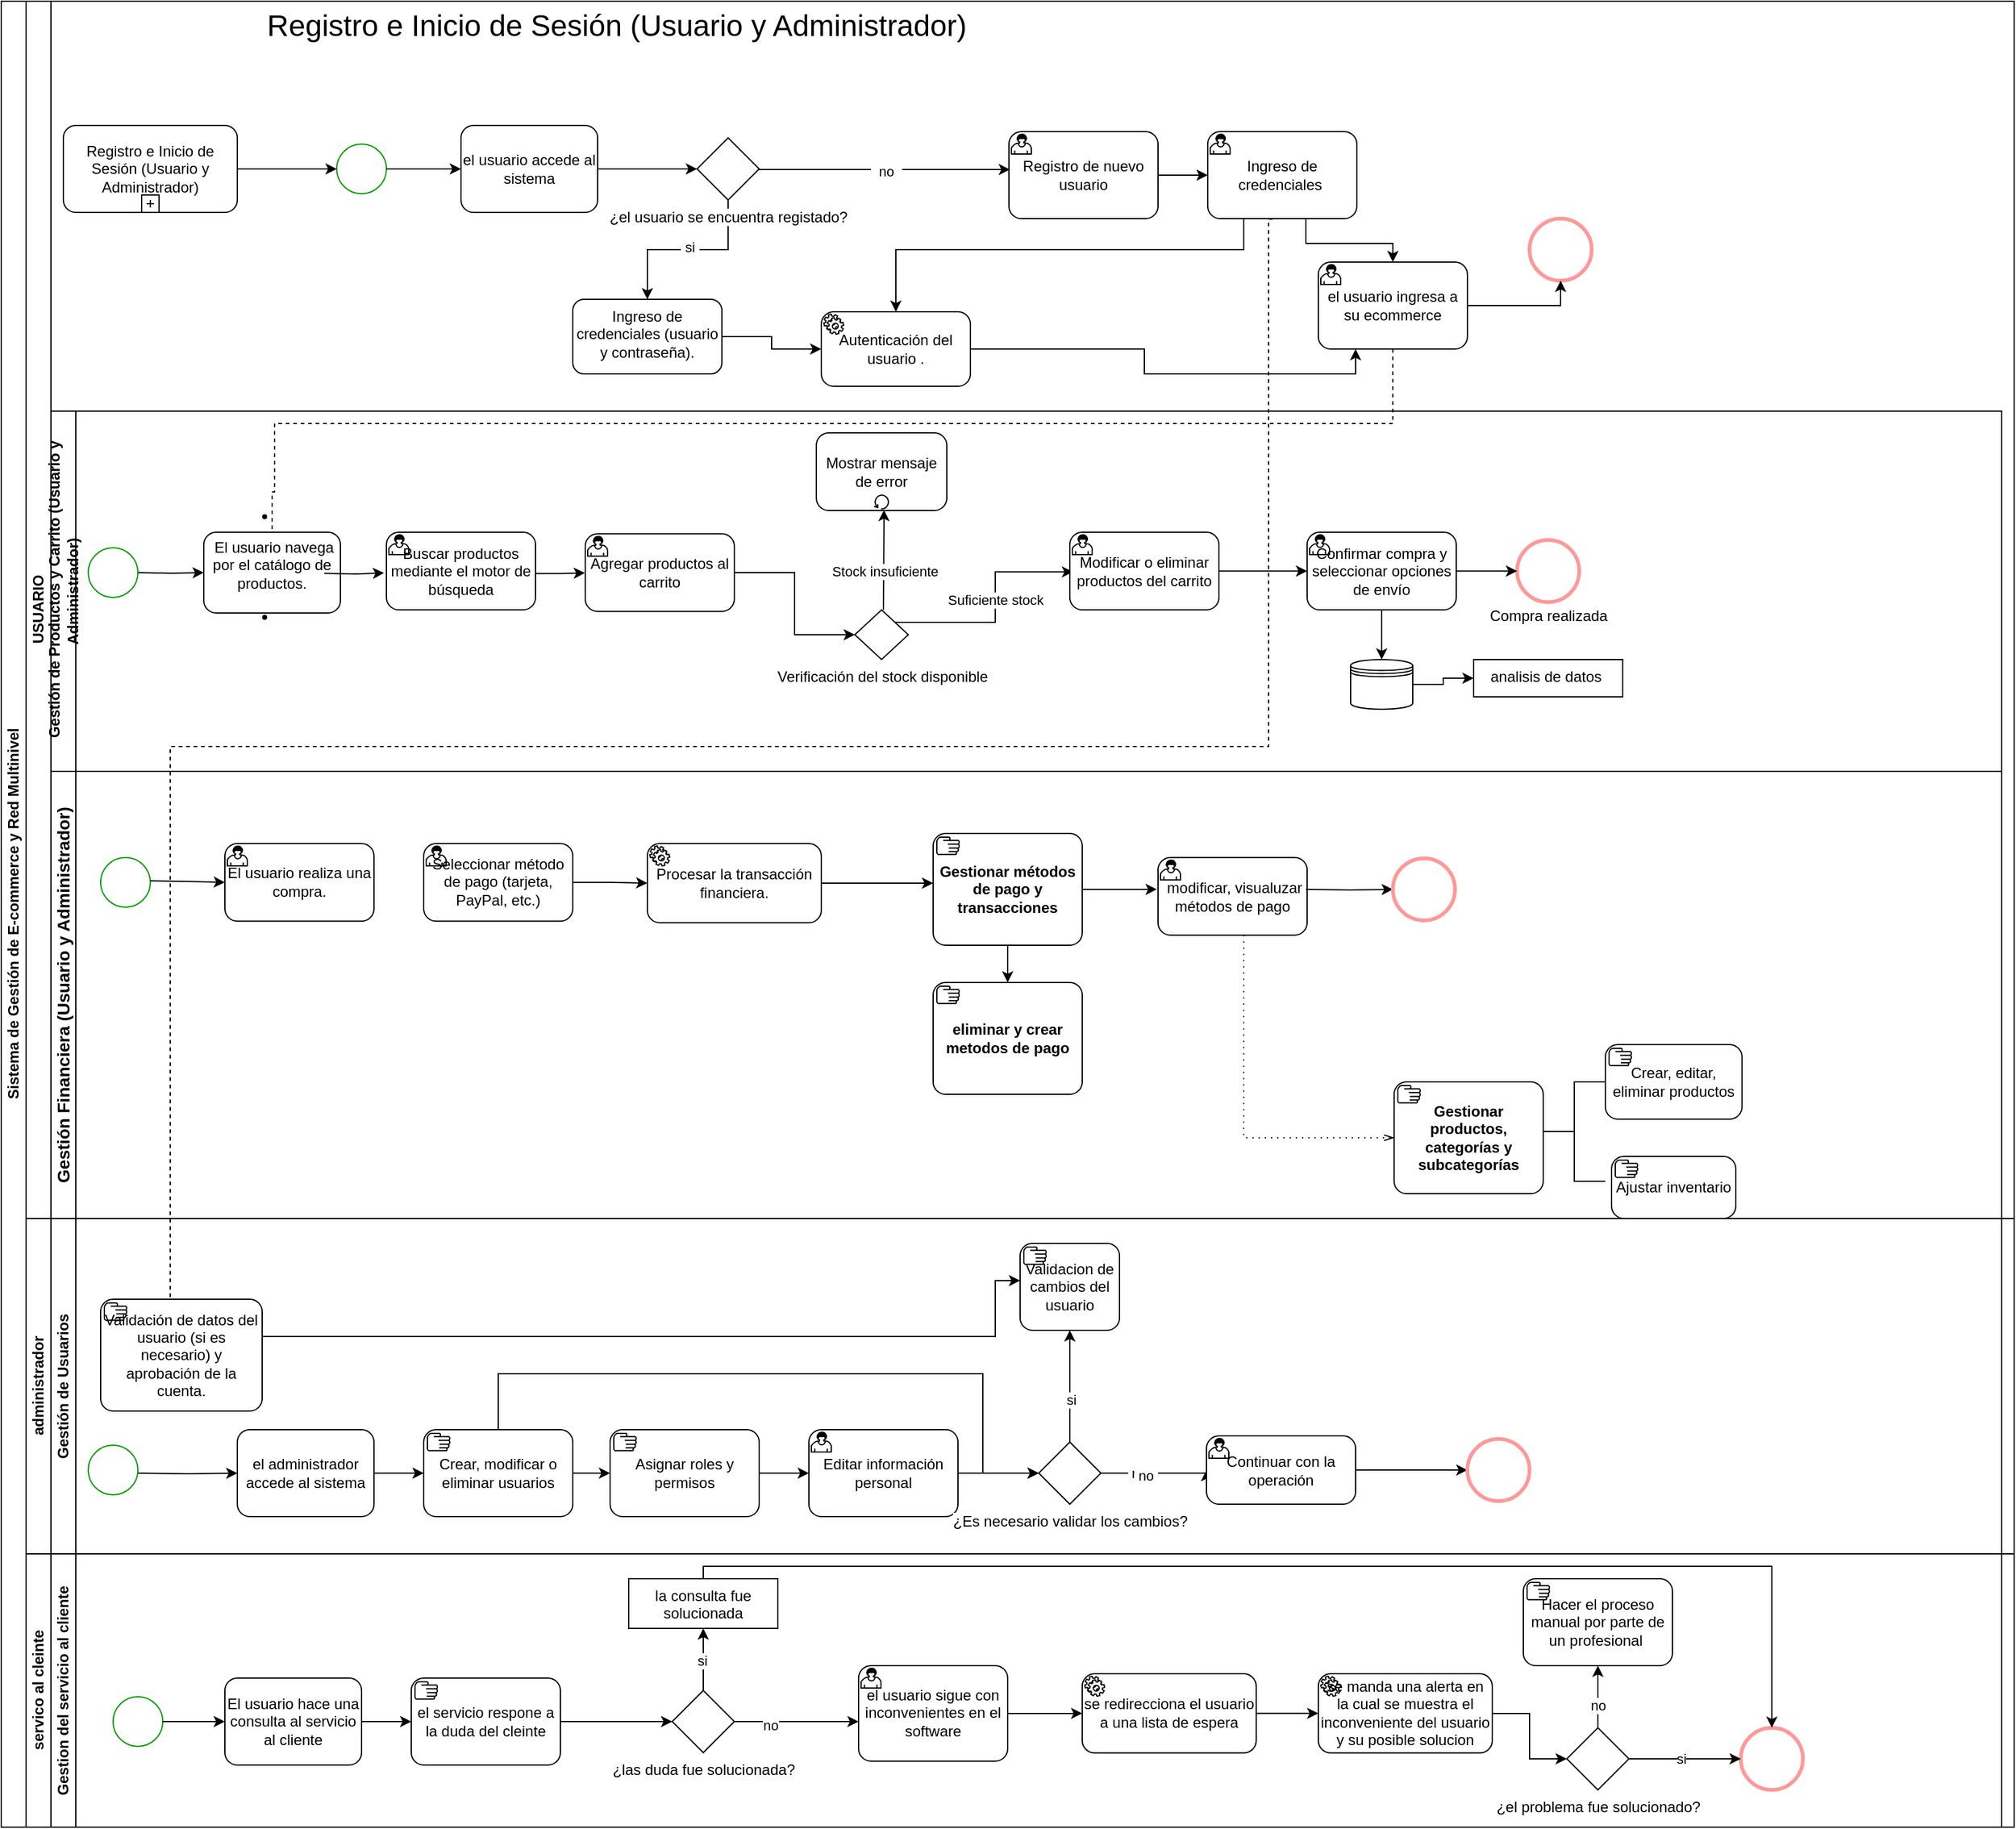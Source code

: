 <mxfile version="24.7.12">
  <diagram id="prtHgNgQTEPvFCAcTncT" name="Page-1">
    <mxGraphModel grid="1" page="1" gridSize="10" guides="1" tooltips="1" connect="1" arrows="1" fold="1" pageScale="1" pageWidth="827" pageHeight="1169" math="0" shadow="0">
      <root>
        <mxCell id="0" />
        <mxCell id="1" parent="0" />
        <mxCell id="dNxyNK7c78bLwvsdeMH5-19" value=" Sistema de Gestión de E-commerce y Red Multinivel" style="swimlane;html=1;childLayout=stackLayout;resizeParent=1;resizeParentMax=0;horizontal=0;startSize=20;horizontalStack=0;" vertex="1" parent="1">
          <mxGeometry x="60" y="-190" width="1620" height="1470" as="geometry" />
        </mxCell>
        <mxCell id="kRMslQFrHEKZVi2Hvwvo-50" value="" style="edgeStyle=orthogonalEdgeStyle;rounded=0;orthogonalLoop=1;jettySize=auto;html=1;dashed=1;endArrow=none;endFill=0;exitX=0.435;exitY=1.005;exitDx=0;exitDy=0;exitPerimeter=0;entryX=0.5;entryY=0;entryDx=0;entryDy=0;entryPerimeter=0;" edge="1" parent="dNxyNK7c78bLwvsdeMH5-19" source="kRMslQFrHEKZVi2Hvwvo-38" target="kRMslQFrHEKZVi2Hvwvo-49">
          <mxGeometry relative="1" as="geometry">
            <mxPoint x="310" y="450" as="sourcePoint" />
            <mxPoint x="160" y="1010" as="targetPoint" />
            <Array as="points">
              <mxPoint x="1020" y="175" />
              <mxPoint x="1020" y="600" />
              <mxPoint x="136" y="600" />
              <mxPoint x="136" y="1045" />
            </Array>
          </mxGeometry>
        </mxCell>
        <mxCell id="dNxyNK7c78bLwvsdeMH5-20" value="USUARIO" style="swimlane;html=1;startSize=20;horizontal=0;" vertex="1" parent="dNxyNK7c78bLwvsdeMH5-19">
          <mxGeometry x="20" width="1600" height="980" as="geometry">
            <mxRectangle x="20" width="1280" height="30" as="alternateBounds" />
          </mxGeometry>
        </mxCell>
        <mxCell id="dNxyNK7c78bLwvsdeMH5-23" value="" style="ellipse;whiteSpace=wrap;html=1;strokeColor=#009900;" vertex="1" parent="dNxyNK7c78bLwvsdeMH5-20">
          <mxGeometry x="250" y="115" width="40" height="40" as="geometry" />
        </mxCell>
        <mxCell id="kRMslQFrHEKZVi2Hvwvo-9" value="Registro e Inicio de Sesión (Usuario y Administrador)" style="points=[[0.25,0,0],[0.5,0,0],[0.75,0,0],[1,0.25,0],[1,0.5,0],[1,0.75,0],[0.75,1,0],[0.5,1,0],[0.25,1,0],[0,0.75,0],[0,0.5,0],[0,0.25,0]];shape=mxgraph.bpmn.task;whiteSpace=wrap;rectStyle=rounded;size=10;html=1;container=1;expand=0;collapsible=0;taskMarker=abstract;isLoopSub=1;" vertex="1" parent="dNxyNK7c78bLwvsdeMH5-20">
          <mxGeometry x="30" y="100" width="140" height="70" as="geometry" />
        </mxCell>
        <mxCell id="kRMslQFrHEKZVi2Hvwvo-16" value="el usuario accede al sistema" style="points=[[0.25,0,0],[0.5,0,0],[0.75,0,0],[1,0.25,0],[1,0.5,0],[1,0.75,0],[0.75,1,0],[0.5,1,0],[0.25,1,0],[0,0.75,0],[0,0.5,0],[0,0.25,0]];shape=mxgraph.bpmn.task;whiteSpace=wrap;rectStyle=rounded;size=10;html=1;container=1;expand=0;collapsible=0;taskMarker=abstract;" vertex="1" parent="dNxyNK7c78bLwvsdeMH5-20">
          <mxGeometry x="350" y="100" width="110" height="70" as="geometry" />
        </mxCell>
        <mxCell id="kRMslQFrHEKZVi2Hvwvo-17" style="edgeStyle=orthogonalEdgeStyle;rounded=0;orthogonalLoop=1;jettySize=auto;html=1;entryX=0;entryY=0.5;entryDx=0;entryDy=0;exitX=1;exitY=0.5;exitDx=0;exitDy=0;exitPerimeter=0;" edge="1" parent="dNxyNK7c78bLwvsdeMH5-20" source="kRMslQFrHEKZVi2Hvwvo-9" target="dNxyNK7c78bLwvsdeMH5-23">
          <mxGeometry relative="1" as="geometry">
            <mxPoint x="191" y="135" as="sourcePoint" />
          </mxGeometry>
        </mxCell>
        <mxCell id="kRMslQFrHEKZVi2Hvwvo-18" style="edgeStyle=orthogonalEdgeStyle;rounded=0;orthogonalLoop=1;jettySize=auto;html=1;entryX=0;entryY=0.5;entryDx=0;entryDy=0;entryPerimeter=0;" edge="1" parent="dNxyNK7c78bLwvsdeMH5-20" source="dNxyNK7c78bLwvsdeMH5-23" target="kRMslQFrHEKZVi2Hvwvo-16">
          <mxGeometry relative="1" as="geometry" />
        </mxCell>
        <mxCell id="kRMslQFrHEKZVi2Hvwvo-33" style="edgeStyle=orthogonalEdgeStyle;rounded=0;orthogonalLoop=1;jettySize=auto;html=1;exitX=1;exitY=0.5;exitDx=0;exitDy=0;exitPerimeter=0;entryX=0;entryY=0.5;entryDx=0;entryDy=0;entryPerimeter=0;" edge="1" parent="dNxyNK7c78bLwvsdeMH5-20" source="kRMslQFrHEKZVi2Hvwvo-25" target="kRMslQFrHEKZVi2Hvwvo-38">
          <mxGeometry relative="1" as="geometry">
            <mxPoint x="741.04" y="190.04" as="targetPoint" />
          </mxGeometry>
        </mxCell>
        <mxCell id="kRMslQFrHEKZVi2Hvwvo-25" value="Registro de nuevo usuario" style="points=[[0.25,0,0],[0.5,0,0],[0.75,0,0],[1,0.25,0],[1,0.5,0],[1,0.75,0],[0.75,1,0],[0.5,1,0],[0.25,1,0],[0,0.75,0],[0,0.5,0],[0,0.25,0]];shape=mxgraph.bpmn.task;whiteSpace=wrap;rectStyle=rounded;size=10;html=1;container=1;expand=0;collapsible=0;taskMarker=user;" vertex="1" parent="dNxyNK7c78bLwvsdeMH5-20">
          <mxGeometry x="791" y="105" width="120" height="70" as="geometry" />
        </mxCell>
        <mxCell id="kRMslQFrHEKZVi2Hvwvo-26" style="edgeStyle=orthogonalEdgeStyle;rounded=0;orthogonalLoop=1;jettySize=auto;html=1;entryX=0.007;entryY=0.435;entryDx=0;entryDy=0;entryPerimeter=0;" edge="1" parent="dNxyNK7c78bLwvsdeMH5-20" source="kRMslQFrHEKZVi2Hvwvo-40" target="kRMslQFrHEKZVi2Hvwvo-25">
          <mxGeometry relative="1" as="geometry">
            <Array as="points">
              <mxPoint x="781" y="135" />
            </Array>
          </mxGeometry>
        </mxCell>
        <mxCell id="kRMslQFrHEKZVi2Hvwvo-42" value="&amp;nbsp; no&amp;nbsp;&amp;nbsp;" style="edgeLabel;html=1;align=center;verticalAlign=middle;resizable=0;points=[];" connectable="0" vertex="1" parent="kRMslQFrHEKZVi2Hvwvo-26">
          <mxGeometry x="0.007" y="-1" relative="1" as="geometry">
            <mxPoint as="offset" />
          </mxGeometry>
        </mxCell>
        <mxCell id="kRMslQFrHEKZVi2Hvwvo-53" style="edgeStyle=orthogonalEdgeStyle;rounded=0;orthogonalLoop=1;jettySize=auto;html=1;exitX=0.25;exitY=1;exitDx=0;exitDy=0;exitPerimeter=0;" edge="1" parent="dNxyNK7c78bLwvsdeMH5-20" source="kRMslQFrHEKZVi2Hvwvo-38" target="kRMslQFrHEKZVi2Hvwvo-47">
          <mxGeometry relative="1" as="geometry">
            <Array as="points">
              <mxPoint x="980" y="175" />
              <mxPoint x="980" y="200" />
              <mxPoint x="700" y="200" />
            </Array>
          </mxGeometry>
        </mxCell>
        <mxCell id="kRMslQFrHEKZVi2Hvwvo-57" style="edgeStyle=orthogonalEdgeStyle;rounded=0;orthogonalLoop=1;jettySize=auto;html=1;entryX=0.5;entryY=0;entryDx=0;entryDy=0;entryPerimeter=0;" edge="1" parent="dNxyNK7c78bLwvsdeMH5-20" source="kRMslQFrHEKZVi2Hvwvo-38" target="A47py78D23ngzEgBXKSp-94">
          <mxGeometry relative="1" as="geometry">
            <Array as="points">
              <mxPoint x="1030" y="195" />
              <mxPoint x="1100" y="195" />
            </Array>
          </mxGeometry>
        </mxCell>
        <mxCell id="kRMslQFrHEKZVi2Hvwvo-38" value="Ingreso de credenciales&amp;nbsp;" style="points=[[0.25,0,0],[0.5,0,0],[0.75,0,0],[1,0.25,0],[1,0.5,0],[1,0.75,0],[0.75,1,0],[0.5,1,0],[0.25,1,0],[0,0.75,0],[0,0.5,0],[0,0.25,0]];shape=mxgraph.bpmn.task;whiteSpace=wrap;rectStyle=rounded;size=10;html=1;container=1;expand=0;collapsible=0;taskMarker=user;" vertex="1" parent="dNxyNK7c78bLwvsdeMH5-20">
          <mxGeometry x="951" y="105" width="120" height="70" as="geometry" />
        </mxCell>
        <mxCell id="kRMslQFrHEKZVi2Hvwvo-39" value="" style="edgeStyle=orthogonalEdgeStyle;rounded=0;orthogonalLoop=1;jettySize=auto;html=1;entryX=0;entryY=0.5;entryDx=0;entryDy=0;entryPerimeter=0;" edge="1" parent="dNxyNK7c78bLwvsdeMH5-20" source="kRMslQFrHEKZVi2Hvwvo-16" target="kRMslQFrHEKZVi2Hvwvo-40">
          <mxGeometry relative="1" as="geometry">
            <mxPoint x="651" y="195" as="sourcePoint" />
            <mxPoint x="861" y="195" as="targetPoint" />
          </mxGeometry>
        </mxCell>
        <mxCell id="kRMslQFrHEKZVi2Hvwvo-46" value="" style="edgeStyle=orthogonalEdgeStyle;rounded=0;orthogonalLoop=1;jettySize=auto;html=1;" edge="1" parent="dNxyNK7c78bLwvsdeMH5-20" source="kRMslQFrHEKZVi2Hvwvo-40" target="kRMslQFrHEKZVi2Hvwvo-43">
          <mxGeometry relative="1" as="geometry" />
        </mxCell>
        <mxCell id="kRMslQFrHEKZVi2Hvwvo-54" value="&amp;nbsp;si&amp;nbsp;" style="edgeLabel;html=1;align=center;verticalAlign=middle;resizable=0;points=[];" connectable="0" vertex="1" parent="kRMslQFrHEKZVi2Hvwvo-46">
          <mxGeometry x="-0.017" y="-2" relative="1" as="geometry">
            <mxPoint as="offset" />
          </mxGeometry>
        </mxCell>
        <mxCell id="kRMslQFrHEKZVi2Hvwvo-40" value="¿el usuario se encuentra registado?" style="points=[[0.25,0.25,0],[0.5,0,0],[0.75,0.25,0],[1,0.5,0],[0.75,0.75,0],[0.5,1,0],[0.25,0.75,0],[0,0.5,0]];shape=mxgraph.bpmn.gateway2;html=1;verticalLabelPosition=bottom;labelBackgroundColor=#ffffff;verticalAlign=top;align=center;perimeter=rhombusPerimeter;outlineConnect=0;outline=none;symbol=none;" vertex="1" parent="dNxyNK7c78bLwvsdeMH5-20">
          <mxGeometry x="540" y="110" width="50" height="50" as="geometry" />
        </mxCell>
        <mxCell id="kRMslQFrHEKZVi2Hvwvo-43" value="Ingreso de credenciales (usuario y contraseña)." style="rounded=1;whiteSpace=wrap;html=1;verticalAlign=top;labelBackgroundColor=#ffffff;" vertex="1" parent="dNxyNK7c78bLwvsdeMH5-20">
          <mxGeometry x="440" y="240" width="120" height="60" as="geometry" />
        </mxCell>
        <mxCell id="kRMslQFrHEKZVi2Hvwvo-56" style="edgeStyle=orthogonalEdgeStyle;rounded=0;orthogonalLoop=1;jettySize=auto;html=1;entryX=0.25;entryY=1;entryDx=0;entryDy=0;entryPerimeter=0;" edge="1" parent="dNxyNK7c78bLwvsdeMH5-20" source="kRMslQFrHEKZVi2Hvwvo-47" target="A47py78D23ngzEgBXKSp-94">
          <mxGeometry relative="1" as="geometry">
            <Array as="points">
              <mxPoint x="900" y="280" />
              <mxPoint x="900" y="300" />
              <mxPoint x="1070" y="300" />
            </Array>
          </mxGeometry>
        </mxCell>
        <mxCell id="kRMslQFrHEKZVi2Hvwvo-47" value="Autenticación del usuario ." style="points=[[0.25,0,0],[0.5,0,0],[0.75,0,0],[1,0.25,0],[1,0.5,0],[1,0.75,0],[0.75,1,0],[0.5,1,0],[0.25,1,0],[0,0.75,0],[0,0.5,0],[0,0.25,0]];shape=mxgraph.bpmn.task;whiteSpace=wrap;rectStyle=rounded;size=10;html=1;container=1;expand=0;collapsible=0;taskMarker=service;" vertex="1" parent="dNxyNK7c78bLwvsdeMH5-20">
          <mxGeometry x="640" y="250" width="120" height="60" as="geometry" />
        </mxCell>
        <mxCell id="kRMslQFrHEKZVi2Hvwvo-48" style="edgeStyle=orthogonalEdgeStyle;rounded=0;orthogonalLoop=1;jettySize=auto;html=1;entryX=0;entryY=0.5;entryDx=0;entryDy=0;entryPerimeter=0;" edge="1" parent="dNxyNK7c78bLwvsdeMH5-20" source="kRMslQFrHEKZVi2Hvwvo-43" target="kRMslQFrHEKZVi2Hvwvo-47">
          <mxGeometry relative="1" as="geometry" />
        </mxCell>
        <mxCell id="kRMslQFrHEKZVi2Hvwvo-55" value="" style="points=[[0.145,0.145,0],[0.5,0,0],[0.855,0.145,0],[1,0.5,0],[0.855,0.855,0],[0.5,1,0],[0.145,0.855,0],[0,0.5,0]];shape=mxgraph.bpmn.event;html=1;verticalLabelPosition=bottom;labelBackgroundColor=#ffffff;verticalAlign=top;align=center;perimeter=ellipsePerimeter;outlineConnect=0;aspect=fixed;outline=end;symbol=terminate2;strokeColor=#FF9999;" vertex="1" parent="dNxyNK7c78bLwvsdeMH5-20">
          <mxGeometry x="1210" y="175" width="50" height="50" as="geometry" />
        </mxCell>
        <mxCell id="OOzf54ysDq5W26KnDFyI-5" value="&lt;div&gt;&lt;font style=&quot;font-size: 24px;&quot;&gt;Registro e Inicio de Sesión (Usuario y Administrador)&lt;/font&gt;&lt;br&gt;&lt;/div&gt;" style="text;html=1;align=center;verticalAlign=middle;resizable=0;points=[];autosize=1;strokeColor=none;fillColor=none;" vertex="1" parent="dNxyNK7c78bLwvsdeMH5-20">
          <mxGeometry x="180" width="590" height="40" as="geometry" />
        </mxCell>
        <mxCell id="A47py78D23ngzEgBXKSp-87" value="&lt;div style=&quot;&quot;&gt;&amp;nbsp;Gestión de Productos y Carrito (Usuario y Administrador)&lt;br&gt;&lt;/div&gt;" style="swimlane;startSize=20;horizontal=0;html=1;whiteSpace=wrap;" vertex="1" parent="dNxyNK7c78bLwvsdeMH5-20">
          <mxGeometry x="20" y="330" width="1570" height="290" as="geometry" />
        </mxCell>
        <mxCell id="A47py78D23ngzEgBXKSp-92" style="edgeStyle=orthogonalEdgeStyle;rounded=0;orthogonalLoop=1;jettySize=auto;html=1;entryX=0;entryY=0.5;entryDx=0;entryDy=0;entryPerimeter=0;" edge="1" parent="A47py78D23ngzEgBXKSp-87" target="A47py78D23ngzEgBXKSp-90">
          <mxGeometry relative="1" as="geometry">
            <mxPoint x="120" y="130" as="targetPoint" />
            <mxPoint x="70.0" y="130" as="sourcePoint" />
          </mxGeometry>
        </mxCell>
        <mxCell id="A47py78D23ngzEgBXKSp-89" value="" style="ellipse;whiteSpace=wrap;html=1;strokeColor=#009900;" vertex="1" parent="A47py78D23ngzEgBXKSp-87">
          <mxGeometry x="30" y="110" width="40" height="40" as="geometry" />
        </mxCell>
        <mxCell id="A47py78D23ngzEgBXKSp-90" value="&lt;li&gt;&lt;p&gt;&amp;nbsp;El usuario navega por el catálogo de productos.&lt;/p&gt;&lt;/li&gt;&lt;li&gt;&lt;p&gt;&lt;/p&gt;&lt;/li&gt;" style="points=[[0.25,0,0],[0.5,0,0],[0.75,0,0],[1,0.25,0],[1,0.5,0],[1,0.75,0],[0.75,1,0],[0.5,1,0],[0.25,1,0],[0,0.75,0],[0,0.5,0],[0,0.25,0]];shape=mxgraph.bpmn.task;whiteSpace=wrap;rectStyle=rounded;size=10;html=1;container=1;expand=0;collapsible=0;taskMarker=abstract;" vertex="1" parent="A47py78D23ngzEgBXKSp-87">
          <mxGeometry x="123" y="97.5" width="110" height="65" as="geometry" />
        </mxCell>
        <mxCell id="A47py78D23ngzEgBXKSp-96" value="Buscar productos mediante el motor de búsqueda" style="points=[[0.25,0,0],[0.5,0,0],[0.75,0,0],[1,0.25,0],[1,0.5,0],[1,0.75,0],[0.75,1,0],[0.5,1,0],[0.25,1,0],[0,0.75,0],[0,0.5,0],[0,0.25,0]];shape=mxgraph.bpmn.task;whiteSpace=wrap;rectStyle=rounded;size=10;html=1;container=1;expand=0;collapsible=0;taskMarker=user;" vertex="1" parent="A47py78D23ngzEgBXKSp-87">
          <mxGeometry x="270" y="97.5" width="120" height="62.5" as="geometry" />
        </mxCell>
        <mxCell id="A47py78D23ngzEgBXKSp-97" style="edgeStyle=orthogonalEdgeStyle;rounded=0;orthogonalLoop=1;jettySize=auto;html=1;entryX=-0.016;entryY=0.525;entryDx=0;entryDy=0;entryPerimeter=0;" edge="1" parent="A47py78D23ngzEgBXKSp-87" target="A47py78D23ngzEgBXKSp-96">
          <mxGeometry relative="1" as="geometry">
            <mxPoint x="220" y="130.63" as="sourcePoint" />
            <mxPoint x="257" y="129.38" as="targetPoint" />
          </mxGeometry>
        </mxCell>
        <mxCell id="A47py78D23ngzEgBXKSp-99" style="edgeStyle=orthogonalEdgeStyle;rounded=0;orthogonalLoop=1;jettySize=auto;html=1;entryX=-0.002;entryY=0.546;entryDx=0;entryDy=0;entryPerimeter=0;exitX=0.996;exitY=0.531;exitDx=0;exitDy=0;exitPerimeter=0;" edge="1" parent="A47py78D23ngzEgBXKSp-87" source="A47py78D23ngzEgBXKSp-96">
          <mxGeometry relative="1" as="geometry">
            <mxPoint x="380" y="130.621" as="sourcePoint" />
            <mxPoint x="429.76" y="130.26" as="targetPoint" />
            <Array as="points">
              <mxPoint x="410" y="131" />
            </Array>
          </mxGeometry>
        </mxCell>
        <mxCell id="A47py78D23ngzEgBXKSp-108" style="edgeStyle=orthogonalEdgeStyle;rounded=0;orthogonalLoop=1;jettySize=auto;html=1;" edge="1" parent="A47py78D23ngzEgBXKSp-87" source="A47py78D23ngzEgBXKSp-100" target="A47py78D23ngzEgBXKSp-101">
          <mxGeometry relative="1" as="geometry">
            <mxPoint x="610" y="160" as="targetPoint" />
          </mxGeometry>
        </mxCell>
        <mxCell id="A47py78D23ngzEgBXKSp-100" value="Agregar productos al carrito" style="points=[[0.25,0,0],[0.5,0,0],[0.75,0,0],[1,0.25,0],[1,0.5,0],[1,0.75,0],[0.75,1,0],[0.5,1,0],[0.25,1,0],[0,0.75,0],[0,0.5,0],[0,0.25,0]];shape=mxgraph.bpmn.task;whiteSpace=wrap;rectStyle=rounded;size=10;html=1;container=1;expand=0;collapsible=0;taskMarker=user;" vertex="1" parent="A47py78D23ngzEgBXKSp-87">
          <mxGeometry x="430" y="98.75" width="120" height="62.5" as="geometry" />
        </mxCell>
        <mxCell id="A47py78D23ngzEgBXKSp-101" value="Verificación del stock disponible" style="points=[[0.25,0.25,0],[0.5,0,0],[0.75,0.25,0],[1,0.5,0],[0.75,0.75,0],[0.5,1,0],[0.25,0.75,0],[0,0.5,0]];shape=mxgraph.bpmn.gateway2;html=1;verticalLabelPosition=bottom;labelBackgroundColor=#ffffff;verticalAlign=top;align=center;perimeter=rhombusPerimeter;outlineConnect=0;outline=none;symbol=none;" vertex="1" parent="A47py78D23ngzEgBXKSp-87">
          <mxGeometry x="647" y="160" width="43" height="40" as="geometry" />
        </mxCell>
        <mxCell id="A47py78D23ngzEgBXKSp-104" style="edgeStyle=orthogonalEdgeStyle;rounded=0;orthogonalLoop=1;jettySize=auto;html=1;entryX=0.519;entryY=0.993;entryDx=0;entryDy=0;entryPerimeter=0;" edge="1" parent="A47py78D23ngzEgBXKSp-87" target="A47py78D23ngzEgBXKSp-107">
          <mxGeometry relative="1" as="geometry">
            <mxPoint x="670" y="160" as="sourcePoint" />
            <mxPoint x="635" y="100" as="targetPoint" />
          </mxGeometry>
        </mxCell>
        <mxCell id="A47py78D23ngzEgBXKSp-106" value="Stock insuficiente" style="edgeLabel;html=1;align=center;verticalAlign=middle;resizable=0;points=[];" connectable="0" vertex="1" parent="A47py78D23ngzEgBXKSp-104">
          <mxGeometry x="-0.229" y="-1" relative="1" as="geometry">
            <mxPoint as="offset" />
          </mxGeometry>
        </mxCell>
        <mxCell id="A47py78D23ngzEgBXKSp-105" style="edgeStyle=orthogonalEdgeStyle;rounded=0;orthogonalLoop=1;jettySize=auto;html=1;entryX=0.022;entryY=0.511;entryDx=0;entryDy=0;entryPerimeter=0;exitX=0.75;exitY=0.25;exitDx=0;exitDy=0;exitPerimeter=0;" edge="1" parent="A47py78D23ngzEgBXKSp-87" source="A47py78D23ngzEgBXKSp-101" target="A47py78D23ngzEgBXKSp-109">
          <mxGeometry relative="1" as="geometry">
            <mxPoint x="700" y="180" as="sourcePoint" />
            <mxPoint x="790" y="130" as="targetPoint" />
            <Array as="points">
              <mxPoint x="760" y="170" />
              <mxPoint x="760" y="129" />
            </Array>
          </mxGeometry>
        </mxCell>
        <mxCell id="A47py78D23ngzEgBXKSp-303" value="Suficiente stock" style="edgeLabel;html=1;align=center;verticalAlign=middle;resizable=0;points=[];" connectable="0" vertex="1" parent="A47py78D23ngzEgBXKSp-105">
          <mxGeometry x="0.079" relative="1" as="geometry">
            <mxPoint as="offset" />
          </mxGeometry>
        </mxCell>
        <mxCell id="A47py78D23ngzEgBXKSp-107" value="Mostrar mensaje de error" style="points=[[0.25,0,0],[0.5,0,0],[0.75,0,0],[1,0.25,0],[1,0.5,0],[1,0.75,0],[0.75,1,0],[0.5,1,0],[0.25,1,0],[0,0.75,0],[0,0.5,0],[0,0.25,0]];shape=mxgraph.bpmn.task;whiteSpace=wrap;rectStyle=rounded;size=10;html=1;container=1;expand=0;collapsible=0;taskMarker=abstract;isLoopStandard=1;" vertex="1" parent="A47py78D23ngzEgBXKSp-87">
          <mxGeometry x="616" y="17.5" width="105" height="62.5" as="geometry" />
        </mxCell>
        <mxCell id="A47py78D23ngzEgBXKSp-109" value="Modificar o eliminar productos del carrito" style="points=[[0.25,0,0],[0.5,0,0],[0.75,0,0],[1,0.25,0],[1,0.5,0],[1,0.75,0],[0.75,1,0],[0.5,1,0],[0.25,1,0],[0,0.75,0],[0,0.5,0],[0,0.25,0]];shape=mxgraph.bpmn.task;whiteSpace=wrap;rectStyle=rounded;size=10;html=1;container=1;expand=0;collapsible=0;taskMarker=user;" vertex="1" parent="A47py78D23ngzEgBXKSp-87">
          <mxGeometry x="820" y="97.5" width="120" height="62.5" as="geometry" />
        </mxCell>
        <mxCell id="A47py78D23ngzEgBXKSp-112" value="" style="points=[[0.145,0.145,0],[0.5,0,0],[0.855,0.145,0],[1,0.5,0],[0.855,0.855,0],[0.5,1,0],[0.145,0.855,0],[0,0.5,0]];shape=mxgraph.bpmn.event;html=1;verticalLabelPosition=bottom;labelBackgroundColor=#ffffff;verticalAlign=top;align=center;perimeter=ellipsePerimeter;outlineConnect=0;aspect=fixed;outline=end;symbol=terminate2;strokeColor=#FF9999;fontStyle=1" vertex="1" parent="A47py78D23ngzEgBXKSp-87">
          <mxGeometry x="1180" y="103.75" width="50" height="50" as="geometry" />
        </mxCell>
        <mxCell id="A47py78D23ngzEgBXKSp-114" value="Compra realizada" style="text;html=1;align=center;verticalAlign=middle;resizable=0;points=[];autosize=1;strokeColor=none;fillColor=none;" vertex="1" parent="A47py78D23ngzEgBXKSp-87">
          <mxGeometry x="1145" y="150" width="120" height="30" as="geometry" />
        </mxCell>
        <mxCell id="A47py78D23ngzEgBXKSp-296" style="edgeStyle=orthogonalEdgeStyle;rounded=0;orthogonalLoop=1;jettySize=auto;html=1;" edge="1" parent="A47py78D23ngzEgBXKSp-87" source="A47py78D23ngzEgBXKSp-294" target="A47py78D23ngzEgBXKSp-112">
          <mxGeometry relative="1" as="geometry" />
        </mxCell>
        <mxCell id="A47py78D23ngzEgBXKSp-316" style="edgeStyle=orthogonalEdgeStyle;rounded=0;orthogonalLoop=1;jettySize=auto;html=1;entryX=0.5;entryY=0;entryDx=0;entryDy=0;" edge="1" parent="A47py78D23ngzEgBXKSp-87" source="A47py78D23ngzEgBXKSp-294" target="A47py78D23ngzEgBXKSp-315">
          <mxGeometry relative="1" as="geometry">
            <mxPoint x="1071" y="170" as="targetPoint" />
          </mxGeometry>
        </mxCell>
        <mxCell id="A47py78D23ngzEgBXKSp-294" value="Confirmar compra y seleccionar opciones de envío" style="points=[[0.25,0,0],[0.5,0,0],[0.75,0,0],[1,0.25,0],[1,0.5,0],[1,0.75,0],[0.75,1,0],[0.5,1,0],[0.25,1,0],[0,0.75,0],[0,0.5,0],[0,0.25,0]];shape=mxgraph.bpmn.task;whiteSpace=wrap;rectStyle=rounded;size=10;html=1;container=1;expand=0;collapsible=0;taskMarker=user;" vertex="1" parent="A47py78D23ngzEgBXKSp-87">
          <mxGeometry x="1011" y="97.5" width="120" height="62.5" as="geometry" />
        </mxCell>
        <mxCell id="A47py78D23ngzEgBXKSp-295" style="edgeStyle=orthogonalEdgeStyle;rounded=0;orthogonalLoop=1;jettySize=auto;html=1;entryX=0;entryY=0.5;entryDx=0;entryDy=0;entryPerimeter=0;" edge="1" parent="A47py78D23ngzEgBXKSp-87" source="A47py78D23ngzEgBXKSp-109" target="A47py78D23ngzEgBXKSp-294">
          <mxGeometry relative="1" as="geometry" />
        </mxCell>
        <mxCell id="A47py78D23ngzEgBXKSp-319" value="" style="edgeStyle=orthogonalEdgeStyle;rounded=0;orthogonalLoop=1;jettySize=auto;html=1;" edge="1" parent="A47py78D23ngzEgBXKSp-87" source="A47py78D23ngzEgBXKSp-315" target="A47py78D23ngzEgBXKSp-318">
          <mxGeometry relative="1" as="geometry" />
        </mxCell>
        <mxCell id="A47py78D23ngzEgBXKSp-315" value="" style="shape=datastore;html=1;labelPosition=center;verticalLabelPosition=bottom;align=center;verticalAlign=top;" vertex="1" parent="A47py78D23ngzEgBXKSp-87">
          <mxGeometry x="1046" y="200" width="50" height="40" as="geometry" />
        </mxCell>
        <mxCell id="A47py78D23ngzEgBXKSp-318" value="analisis de datos&amp;nbsp;" style="whiteSpace=wrap;html=1;verticalAlign=top;" vertex="1" parent="A47py78D23ngzEgBXKSp-87">
          <mxGeometry x="1145" y="200" width="120" height="30" as="geometry" />
        </mxCell>
        <mxCell id="A47py78D23ngzEgBXKSp-325" value="&lt;br&gt;&amp;nbsp;modificar, visualuzar métodos de pago&lt;div&gt;&lt;br style=&quot;font-weight: 700;&quot;&gt;&lt;/div&gt;" style="points=[[0.25,0,0],[0.5,0,0],[0.75,0,0],[1,0.25,0],[1,0.5,0],[1,0.75,0],[0.75,1,0],[0.5,1,0],[0.25,1,0],[0,0.75,0],[0,0.5,0],[0,0.25,0]];shape=mxgraph.bpmn.task;whiteSpace=wrap;rectStyle=rounded;size=10;html=1;container=1;expand=0;collapsible=0;taskMarker=user;" vertex="1" parent="A47py78D23ngzEgBXKSp-87">
          <mxGeometry x="891" y="359.38" width="120" height="62.5" as="geometry" />
        </mxCell>
        <mxCell id="A47py78D23ngzEgBXKSp-91" value="" style="edgeStyle=orthogonalEdgeStyle;rounded=0;orthogonalLoop=1;jettySize=auto;html=1;dashed=1;endArrow=none;endFill=0;entryX=0.5;entryY=0;entryDx=0;entryDy=0;entryPerimeter=0;exitX=0.5;exitY=1;exitDx=0;exitDy=0;exitPerimeter=0;" edge="1" parent="dNxyNK7c78bLwvsdeMH5-20" source="A47py78D23ngzEgBXKSp-94" target="A47py78D23ngzEgBXKSp-90">
          <mxGeometry relative="1" as="geometry">
            <mxPoint x="460" y="430" as="sourcePoint" />
            <mxPoint x="-660" y="731" as="targetPoint" />
            <Array as="points">
              <mxPoint x="1100" y="340" />
              <mxPoint x="200" y="340" />
              <mxPoint x="200" y="395" />
            </Array>
          </mxGeometry>
        </mxCell>
        <mxCell id="A47py78D23ngzEgBXKSp-94" value="el usuario ingresa a su ecommerce" style="points=[[0.25,0,0],[0.5,0,0],[0.75,0,0],[1,0.25,0],[1,0.5,0],[1,0.75,0],[0.75,1,0],[0.5,1,0],[0.25,1,0],[0,0.75,0],[0,0.5,0],[0,0.25,0]];shape=mxgraph.bpmn.task;whiteSpace=wrap;rectStyle=rounded;size=10;html=1;container=1;expand=0;collapsible=0;taskMarker=user;" vertex="1" parent="dNxyNK7c78bLwvsdeMH5-20">
          <mxGeometry x="1040" y="210" width="120" height="70" as="geometry" />
        </mxCell>
        <mxCell id="A47py78D23ngzEgBXKSp-95" style="edgeStyle=orthogonalEdgeStyle;rounded=0;orthogonalLoop=1;jettySize=auto;html=1;exitX=1;exitY=0.5;exitDx=0;exitDy=0;exitPerimeter=0;" edge="1" parent="dNxyNK7c78bLwvsdeMH5-20" source="A47py78D23ngzEgBXKSp-94" target="kRMslQFrHEKZVi2Hvwvo-55">
          <mxGeometry relative="1" as="geometry">
            <mxPoint x="950" y="280" as="sourcePoint" />
            <mxPoint x="1290" y="280" as="targetPoint" />
            <Array as="points">
              <mxPoint x="1235" y="245" />
            </Array>
          </mxGeometry>
        </mxCell>
        <mxCell id="A47py78D23ngzEgBXKSp-142" value="&lt;h3&gt;&lt;strong&gt;Gestión Financiera (Usuario y Administrador)&lt;/strong&gt;&lt;/h3&gt;" style="swimlane;startSize=20;horizontal=0;html=1;whiteSpace=wrap;" vertex="1" parent="dNxyNK7c78bLwvsdeMH5-20">
          <mxGeometry x="20" y="620" width="1570" height="360" as="geometry" />
        </mxCell>
        <mxCell id="A47py78D23ngzEgBXKSp-143" value="" style="ellipse;whiteSpace=wrap;html=1;strokeColor=#009900;" vertex="1" parent="A47py78D23ngzEgBXKSp-142">
          <mxGeometry x="40" y="69.38" width="40" height="40" as="geometry" />
        </mxCell>
        <mxCell id="A47py78D23ngzEgBXKSp-144" style="edgeStyle=orthogonalEdgeStyle;rounded=0;orthogonalLoop=1;jettySize=auto;html=1;entryX=0;entryY=0.5;entryDx=0;entryDy=0;entryPerimeter=0;" edge="1" parent="A47py78D23ngzEgBXKSp-142" target="A47py78D23ngzEgBXKSp-156">
          <mxGeometry relative="1" as="geometry">
            <mxPoint x="134" y="88.13" as="targetPoint" />
            <mxPoint x="80" y="88.13" as="sourcePoint" />
          </mxGeometry>
        </mxCell>
        <mxCell id="A47py78D23ngzEgBXKSp-156" value="El usuario realiza una compra." style="points=[[0.25,0,0],[0.5,0,0],[0.75,0,0],[1,0.25,0],[1,0.5,0],[1,0.75,0],[0.75,1,0],[0.5,1,0],[0.25,1,0],[0,0.75,0],[0,0.5,0],[0,0.25,0]];shape=mxgraph.bpmn.task;whiteSpace=wrap;rectStyle=rounded;size=10;html=1;container=1;expand=0;collapsible=0;taskMarker=user;" vertex="1" parent="A47py78D23ngzEgBXKSp-142">
          <mxGeometry x="140" y="58.13" width="120" height="62.5" as="geometry" />
        </mxCell>
        <mxCell id="A47py78D23ngzEgBXKSp-159" style="edgeStyle=orthogonalEdgeStyle;rounded=0;orthogonalLoop=1;jettySize=auto;html=1;" edge="1" parent="A47py78D23ngzEgBXKSp-142" source="A47py78D23ngzEgBXKSp-157" target="A47py78D23ngzEgBXKSp-158">
          <mxGeometry relative="1" as="geometry" />
        </mxCell>
        <mxCell id="A47py78D23ngzEgBXKSp-157" value="Seleccionar método de pago (tarjeta, PayPal, etc.)" style="points=[[0.25,0,0],[0.5,0,0],[0.75,0,0],[1,0.25,0],[1,0.5,0],[1,0.75,0],[0.75,1,0],[0.5,1,0],[0.25,1,0],[0,0.75,0],[0,0.5,0],[0,0.25,0]];shape=mxgraph.bpmn.task;whiteSpace=wrap;rectStyle=rounded;size=10;html=1;container=1;expand=0;collapsible=0;taskMarker=user;" vertex="1" parent="A47py78D23ngzEgBXKSp-142">
          <mxGeometry x="300" y="58.13" width="120" height="62.5" as="geometry" />
        </mxCell>
        <mxCell id="A47py78D23ngzEgBXKSp-158" value=" Procesar la transacción financiera." style="points=[[0.25,0,0],[0.5,0,0],[0.75,0,0],[1,0.25,0],[1,0.5,0],[1,0.75,0],[0.75,1,0],[0.5,1,0],[0.25,1,0],[0,0.75,0],[0,0.5,0],[0,0.25,0]];shape=mxgraph.bpmn.task;whiteSpace=wrap;rectStyle=rounded;size=10;html=1;container=1;expand=0;collapsible=0;taskMarker=service;" vertex="1" parent="A47py78D23ngzEgBXKSp-142">
          <mxGeometry x="480" y="58.13" width="140" height="63.75" as="geometry" />
        </mxCell>
        <mxCell id="A47py78D23ngzEgBXKSp-311" value="" style="edgeStyle=orthogonalEdgeStyle;rounded=0;orthogonalLoop=1;jettySize=auto;html=1;" edge="1" parent="A47py78D23ngzEgBXKSp-142" source="A47py78D23ngzEgBXKSp-307">
          <mxGeometry relative="1" as="geometry">
            <mxPoint x="890.0" y="95" as="targetPoint" />
          </mxGeometry>
        </mxCell>
        <mxCell id="A47py78D23ngzEgBXKSp-307" value="Gestionar métodos de pago y transacciones" style="points=[[0.25,0,0],[0.5,0,0],[0.75,0,0],[1,0.25,0],[1,0.5,0],[1,0.75,0],[0.75,1,0],[0.5,1,0],[0.25,1,0],[0,0.75,0],[0,0.5,0],[0,0.25,0]];shape=mxgraph.bpmn.task;whiteSpace=wrap;rectStyle=rounded;size=10;html=1;container=1;expand=0;collapsible=0;taskMarker=manual;fontStyle=1" vertex="1" parent="A47py78D23ngzEgBXKSp-142">
          <mxGeometry x="710" y="50" width="120" height="90" as="geometry" />
        </mxCell>
        <mxCell id="A47py78D23ngzEgBXKSp-314" style="edgeStyle=orthogonalEdgeStyle;rounded=0;orthogonalLoop=1;jettySize=auto;html=1;" edge="1" parent="A47py78D23ngzEgBXKSp-142" target="A47py78D23ngzEgBXKSp-313">
          <mxGeometry relative="1" as="geometry">
            <mxPoint x="1010.0" y="95" as="sourcePoint" />
          </mxGeometry>
        </mxCell>
        <mxCell id="A47py78D23ngzEgBXKSp-313" value="" style="points=[[0.145,0.145,0],[0.5,0,0],[0.855,0.145,0],[1,0.5,0],[0.855,0.855,0],[0.5,1,0],[0.145,0.855,0],[0,0.5,0]];shape=mxgraph.bpmn.event;html=1;verticalLabelPosition=bottom;labelBackgroundColor=#ffffff;verticalAlign=top;align=center;perimeter=ellipsePerimeter;outlineConnect=0;aspect=fixed;outline=end;symbol=terminate2;strokeColor=#FF9999;fontStyle=1" vertex="1" parent="A47py78D23ngzEgBXKSp-142">
          <mxGeometry x="1080" y="70.0" width="50" height="50" as="geometry" />
        </mxCell>
        <mxCell id="A47py78D23ngzEgBXKSp-323" value="eliminar y crear metodos de pago" style="points=[[0.25,0,0],[0.5,0,0],[0.75,0,0],[1,0.25,0],[1,0.5,0],[1,0.75,0],[0.75,1,0],[0.5,1,0],[0.25,1,0],[0,0.75,0],[0,0.5,0],[0,0.25,0]];shape=mxgraph.bpmn.task;whiteSpace=wrap;rectStyle=rounded;size=10;html=1;container=1;expand=0;collapsible=0;taskMarker=manual;fontStyle=1" vertex="1" parent="A47py78D23ngzEgBXKSp-142">
          <mxGeometry x="710" y="170" width="120" height="90" as="geometry" />
        </mxCell>
        <mxCell id="A47py78D23ngzEgBXKSp-324" style="edgeStyle=orthogonalEdgeStyle;rounded=0;orthogonalLoop=1;jettySize=auto;html=1;entryX=0.5;entryY=0;entryDx=0;entryDy=0;entryPerimeter=0;" edge="1" parent="A47py78D23ngzEgBXKSp-142" source="A47py78D23ngzEgBXKSp-307" target="A47py78D23ngzEgBXKSp-323">
          <mxGeometry relative="1" as="geometry" />
        </mxCell>
        <mxCell id="A47py78D23ngzEgBXKSp-166" value="Gestionar productos, categorías y subcategorías" style="points=[[0.25,0,0],[0.5,0,0],[0.75,0,0],[1,0.25,0],[1,0.5,0],[1,0.75,0],[0.75,1,0],[0.5,1,0],[0.25,1,0],[0,0.75,0],[0,0.5,0],[0,0.25,0]];shape=mxgraph.bpmn.task;whiteSpace=wrap;rectStyle=rounded;size=10;html=1;container=1;expand=0;collapsible=0;taskMarker=manual;fontStyle=1" vertex="1" parent="A47py78D23ngzEgBXKSp-142">
          <mxGeometry x="1081" y="250" width="120" height="90" as="geometry" />
        </mxCell>
        <mxCell id="A47py78D23ngzEgBXKSp-299" value="" style="html=1;shape=mxgraph.flowchart.annotation_2;align=left;labelPosition=right;" vertex="1" parent="A47py78D23ngzEgBXKSp-142">
          <mxGeometry x="1201" y="250" width="50" height="80" as="geometry" />
        </mxCell>
        <mxCell id="A47py78D23ngzEgBXKSp-301" value="Crear, editar, eliminar productos" style="points=[[0.25,0,0],[0.5,0,0],[0.75,0,0],[1,0.25,0],[1,0.5,0],[1,0.75,0],[0.75,1,0],[0.5,1,0],[0.25,1,0],[0,0.75,0],[0,0.5,0],[0,0.25,0]];shape=mxgraph.bpmn.task;whiteSpace=wrap;rectStyle=rounded;size=10;html=1;container=1;expand=0;collapsible=0;taskMarker=manual;" vertex="1" parent="A47py78D23ngzEgBXKSp-142">
          <mxGeometry x="1251" y="220" width="110" height="60" as="geometry" />
        </mxCell>
        <mxCell id="A47py78D23ngzEgBXKSp-300" value="Ajustar inventario" style="points=[[0.25,0,0],[0.5,0,0],[0.75,0,0],[1,0.25,0],[1,0.5,0],[1,0.75,0],[0.75,1,0],[0.5,1,0],[0.25,1,0],[0,0.75,0],[0,0.5,0],[0,0.25,0]];shape=mxgraph.bpmn.task;whiteSpace=wrap;rectStyle=rounded;size=10;html=1;container=1;expand=0;collapsible=0;taskMarker=manual;" vertex="1" parent="A47py78D23ngzEgBXKSp-142">
          <mxGeometry x="1256" y="310" width="100" height="50" as="geometry" />
        </mxCell>
        <mxCell id="A47py78D23ngzEgBXKSp-302" value="" style="edgeStyle=elbowEdgeStyle;fontSize=12;html=1;endFill=0;startFill=0;endSize=6;startSize=6;dashed=1;dashPattern=1 4;endArrow=openThin;startArrow=none;rounded=0;entryX=0;entryY=0.5;entryDx=0;entryDy=0;entryPerimeter=0;" edge="1" parent="dNxyNK7c78bLwvsdeMH5-20" source="A47py78D23ngzEgBXKSp-325" target="A47py78D23ngzEgBXKSp-166">
          <mxGeometry width="160" relative="1" as="geometry">
            <mxPoint x="710" y="509.43" as="sourcePoint" />
            <mxPoint x="870" y="509.43" as="targetPoint" />
            <Array as="points">
              <mxPoint x="980" y="915" />
              <mxPoint x="970" y="980" />
            </Array>
          </mxGeometry>
        </mxCell>
        <mxCell id="dNxyNK7c78bLwvsdeMH5-21" value="administrador" style="swimlane;html=1;startSize=20;horizontal=0;" vertex="1" parent="dNxyNK7c78bLwvsdeMH5-19">
          <mxGeometry x="20" y="980" width="1600" height="270" as="geometry" />
        </mxCell>
        <mxCell id="kRMslQFrHEKZVi2Hvwvo-49" value="Validación de datos del usuario (si es necesario) y aprobación de la cuenta." style="points=[[0.25,0,0],[0.5,0,0],[0.75,0,0],[1,0.25,0],[1,0.5,0],[1,0.75,0],[0.75,1,0],[0.5,1,0],[0.25,1,0],[0,0.75,0],[0,0.5,0],[0,0.25,0]];shape=mxgraph.bpmn.task;whiteSpace=wrap;rectStyle=rounded;size=10;html=1;container=1;expand=0;collapsible=0;taskMarker=manual;" vertex="1" parent="dNxyNK7c78bLwvsdeMH5-21">
          <mxGeometry x="60" y="65" width="130" height="90" as="geometry" />
        </mxCell>
        <mxCell id="OOzf54ysDq5W26KnDFyI-7" value="el administrador accede al sistema" style="points=[[0.25,0,0],[0.5,0,0],[0.75,0,0],[1,0.25,0],[1,0.5,0],[1,0.75,0],[0.75,1,0],[0.5,1,0],[0.25,1,0],[0,0.75,0],[0,0.5,0],[0,0.25,0]];shape=mxgraph.bpmn.task;whiteSpace=wrap;rectStyle=rounded;size=10;html=1;container=1;expand=0;collapsible=0;taskMarker=abstract;" vertex="1" parent="dNxyNK7c78bLwvsdeMH5-21">
          <mxGeometry x="170" y="170" width="110" height="70" as="geometry" />
        </mxCell>
        <mxCell id="OOzf54ysDq5W26KnDFyI-9" style="edgeStyle=orthogonalEdgeStyle;rounded=0;orthogonalLoop=1;jettySize=auto;html=1;entryX=0;entryY=0.5;entryDx=0;entryDy=0;entryPerimeter=0;" edge="1" parent="dNxyNK7c78bLwvsdeMH5-21" target="OOzf54ysDq5W26KnDFyI-7">
          <mxGeometry relative="1" as="geometry">
            <mxPoint x="90.0" y="205" as="sourcePoint" />
          </mxGeometry>
        </mxCell>
        <mxCell id="A47py78D23ngzEgBXKSp-18" style="edgeStyle=orthogonalEdgeStyle;rounded=0;orthogonalLoop=1;jettySize=auto;html=1;" edge="1" parent="dNxyNK7c78bLwvsdeMH5-21" source="A47py78D23ngzEgBXKSp-2" target="A47py78D23ngzEgBXKSp-3">
          <mxGeometry relative="1" as="geometry" />
        </mxCell>
        <mxCell id="A47py78D23ngzEgBXKSp-2" value="Crear, modificar o eliminar usuarios" style="points=[[0.25,0,0],[0.5,0,0],[0.75,0,0],[1,0.25,0],[1,0.5,0],[1,0.75,0],[0.75,1,0],[0.5,1,0],[0.25,1,0],[0,0.75,0],[0,0.5,0],[0,0.25,0]];shape=mxgraph.bpmn.task;whiteSpace=wrap;rectStyle=rounded;size=10;html=1;container=1;expand=0;collapsible=0;taskMarker=manual;" vertex="1" parent="dNxyNK7c78bLwvsdeMH5-21">
          <mxGeometry x="320" y="170" width="120" height="70" as="geometry" />
        </mxCell>
        <mxCell id="A47py78D23ngzEgBXKSp-3" value="Asignar roles y permisos" style="points=[[0.25,0,0],[0.5,0,0],[0.75,0,0],[1,0.25,0],[1,0.5,0],[1,0.75,0],[0.75,1,0],[0.5,1,0],[0.25,1,0],[0,0.75,0],[0,0.5,0],[0,0.25,0]];shape=mxgraph.bpmn.task;whiteSpace=wrap;rectStyle=rounded;size=10;html=1;container=1;expand=0;collapsible=0;taskMarker=manual;" vertex="1" parent="dNxyNK7c78bLwvsdeMH5-21">
          <mxGeometry x="470" y="170" width="120" height="70" as="geometry" />
        </mxCell>
        <mxCell id="A47py78D23ngzEgBXKSp-22" style="edgeStyle=orthogonalEdgeStyle;rounded=0;orthogonalLoop=1;jettySize=auto;html=1;entryX=0;entryY=0.5;entryDx=0;entryDy=0;entryPerimeter=0;" edge="1" parent="dNxyNK7c78bLwvsdeMH5-21" source="A47py78D23ngzEgBXKSp-14" target="A47py78D23ngzEgBXKSp-15">
          <mxGeometry relative="1" as="geometry">
            <mxPoint x="800" y="205" as="targetPoint" />
          </mxGeometry>
        </mxCell>
        <mxCell id="A47py78D23ngzEgBXKSp-14" value="Editar información personal" style="points=[[0.25,0,0],[0.5,0,0],[0.75,0,0],[1,0.25,0],[1,0.5,0],[1,0.75,0],[0.75,1,0],[0.5,1,0],[0.25,1,0],[0,0.75,0],[0,0.5,0],[0,0.25,0]];shape=mxgraph.bpmn.task;whiteSpace=wrap;rectStyle=rounded;size=10;html=1;container=1;expand=0;collapsible=0;taskMarker=user;" vertex="1" parent="dNxyNK7c78bLwvsdeMH5-21">
          <mxGeometry x="630" y="170" width="120" height="70" as="geometry" />
        </mxCell>
        <mxCell id="A47py78D23ngzEgBXKSp-16" style="edgeStyle=orthogonalEdgeStyle;rounded=0;orthogonalLoop=1;jettySize=auto;html=1;entryX=0.5;entryY=1;entryDx=0;entryDy=0;entryPerimeter=0;" edge="1" parent="dNxyNK7c78bLwvsdeMH5-21" source="A47py78D23ngzEgBXKSp-15" target="A47py78D23ngzEgBXKSp-21">
          <mxGeometry relative="1" as="geometry">
            <mxPoint x="840" y="70" as="targetPoint" />
          </mxGeometry>
        </mxCell>
        <mxCell id="A47py78D23ngzEgBXKSp-28" value="si" style="edgeLabel;html=1;align=center;verticalAlign=middle;resizable=0;points=[];" connectable="0" vertex="1" parent="A47py78D23ngzEgBXKSp-16">
          <mxGeometry x="-0.238" y="-1" relative="1" as="geometry">
            <mxPoint as="offset" />
          </mxGeometry>
        </mxCell>
        <mxCell id="A47py78D23ngzEgBXKSp-24" style="edgeStyle=orthogonalEdgeStyle;rounded=0;orthogonalLoop=1;jettySize=auto;html=1;entryX=0;entryY=0.5;entryDx=0;entryDy=0;entryPerimeter=0;" edge="1" parent="dNxyNK7c78bLwvsdeMH5-21" target="A47py78D23ngzEgBXKSp-23">
          <mxGeometry relative="1" as="geometry">
            <mxPoint x="850" y="206.25" as="sourcePoint" />
            <mxPoint x="900" y="203.75" as="targetPoint" />
            <Array as="points">
              <mxPoint x="850" y="205" />
            </Array>
          </mxGeometry>
        </mxCell>
        <mxCell id="A47py78D23ngzEgBXKSp-26" value="&amp;nbsp;no" style="edgeLabel;html=1;align=center;verticalAlign=middle;resizable=0;points=[];" connectable="0" vertex="1" parent="A47py78D23ngzEgBXKSp-24">
          <mxGeometry x="-0.145" relative="1" as="geometry">
            <mxPoint as="offset" />
          </mxGeometry>
        </mxCell>
        <mxCell id="A47py78D23ngzEgBXKSp-27" value="&amp;nbsp;no&amp;nbsp;" style="edgeLabel;html=1;align=center;verticalAlign=middle;resizable=0;points=[];" connectable="0" vertex="1" parent="A47py78D23ngzEgBXKSp-24">
          <mxGeometry x="0.006" y="-2" relative="1" as="geometry">
            <mxPoint as="offset" />
          </mxGeometry>
        </mxCell>
        <mxCell id="A47py78D23ngzEgBXKSp-15" value="¿Es necesario validar los cambios?" style="points=[[0.25,0.25,0],[0.5,0,0],[0.75,0.25,0],[1,0.5,0],[0.75,0.75,0],[0.5,1,0],[0.25,0.75,0],[0,0.5,0]];shape=mxgraph.bpmn.gateway2;html=1;verticalLabelPosition=bottom;labelBackgroundColor=#ffffff;verticalAlign=top;align=center;perimeter=rhombusPerimeter;outlineConnect=0;outline=none;symbol=none;" vertex="1" parent="dNxyNK7c78bLwvsdeMH5-21">
          <mxGeometry x="815" y="180" width="50" height="50" as="geometry" />
        </mxCell>
        <mxCell id="A47py78D23ngzEgBXKSp-17" style="edgeStyle=orthogonalEdgeStyle;rounded=0;orthogonalLoop=1;jettySize=auto;html=1;entryX=0;entryY=0.5;entryDx=0;entryDy=0;entryPerimeter=0;" edge="1" parent="dNxyNK7c78bLwvsdeMH5-21" source="OOzf54ysDq5W26KnDFyI-7" target="A47py78D23ngzEgBXKSp-2">
          <mxGeometry relative="1" as="geometry" />
        </mxCell>
        <mxCell id="A47py78D23ngzEgBXKSp-19" style="edgeStyle=orthogonalEdgeStyle;rounded=0;orthogonalLoop=1;jettySize=auto;html=1;entryX=0;entryY=0.5;entryDx=0;entryDy=0;entryPerimeter=0;" edge="1" parent="dNxyNK7c78bLwvsdeMH5-21" source="A47py78D23ngzEgBXKSp-3" target="A47py78D23ngzEgBXKSp-14">
          <mxGeometry relative="1" as="geometry" />
        </mxCell>
        <mxCell id="A47py78D23ngzEgBXKSp-20" style="edgeStyle=orthogonalEdgeStyle;rounded=0;orthogonalLoop=1;jettySize=auto;html=1;exitX=0.5;exitY=0;exitDx=0;exitDy=0;exitPerimeter=0;entryX=0;entryY=0.5;entryDx=0;entryDy=0;entryPerimeter=0;" edge="1" parent="dNxyNK7c78bLwvsdeMH5-21" source="A47py78D23ngzEgBXKSp-2" target="A47py78D23ngzEgBXKSp-15">
          <mxGeometry relative="1" as="geometry">
            <mxPoint x="360" y="175" as="sourcePoint" />
            <mxPoint x="800" y="205" as="targetPoint" />
            <Array as="points">
              <mxPoint x="380" y="125" />
              <mxPoint x="770" y="125" />
              <mxPoint x="770" y="205" />
            </Array>
          </mxGeometry>
        </mxCell>
        <mxCell id="A47py78D23ngzEgBXKSp-21" value="Validacion de cambios del usuario" style="points=[[0.25,0,0],[0.5,0,0],[0.75,0,0],[1,0.25,0],[1,0.5,0],[1,0.75,0],[0.75,1,0],[0.5,1,0],[0.25,1,0],[0,0.75,0],[0,0.5,0],[0,0.25,0]];shape=mxgraph.bpmn.task;whiteSpace=wrap;rectStyle=rounded;size=10;html=1;container=1;expand=0;collapsible=0;taskMarker=manual;" vertex="1" parent="dNxyNK7c78bLwvsdeMH5-21">
          <mxGeometry x="800" y="20" width="80" height="70" as="geometry" />
        </mxCell>
        <mxCell id="A47py78D23ngzEgBXKSp-31" style="edgeStyle=orthogonalEdgeStyle;rounded=0;orthogonalLoop=1;jettySize=auto;html=1;" edge="1" parent="dNxyNK7c78bLwvsdeMH5-21" source="A47py78D23ngzEgBXKSp-23" target="A47py78D23ngzEgBXKSp-30">
          <mxGeometry relative="1" as="geometry" />
        </mxCell>
        <mxCell id="A47py78D23ngzEgBXKSp-23" value="Continuar con la operación" style="points=[[0.25,0,0],[0.5,0,0],[0.75,0,0],[1,0.25,0],[1,0.5,0],[1,0.75,0],[0.75,1,0],[0.5,1,0],[0.25,1,0],[0,0.75,0],[0,0.5,0],[0,0.25,0]];shape=mxgraph.bpmn.task;whiteSpace=wrap;rectStyle=rounded;size=10;html=1;container=1;expand=0;collapsible=0;taskMarker=user;" vertex="1" parent="dNxyNK7c78bLwvsdeMH5-21">
          <mxGeometry x="950" y="175" width="120" height="55" as="geometry" />
        </mxCell>
        <mxCell id="A47py78D23ngzEgBXKSp-30" value="" style="points=[[0.145,0.145,0],[0.5,0,0],[0.855,0.145,0],[1,0.5,0],[0.855,0.855,0],[0.5,1,0],[0.145,0.855,0],[0,0.5,0]];shape=mxgraph.bpmn.event;html=1;verticalLabelPosition=bottom;labelBackgroundColor=#ffffff;verticalAlign=top;align=center;perimeter=ellipsePerimeter;outlineConnect=0;aspect=fixed;outline=end;symbol=terminate2;strokeColor=#FF9999;" vertex="1" parent="dNxyNK7c78bLwvsdeMH5-21">
          <mxGeometry x="1160" y="177.5" width="50" height="50" as="geometry" />
        </mxCell>
        <mxCell id="A47py78D23ngzEgBXKSp-119" style="edgeStyle=orthogonalEdgeStyle;rounded=0;orthogonalLoop=1;jettySize=auto;html=1;entryX=0;entryY=0.429;entryDx=0;entryDy=0;entryPerimeter=0;" edge="1" parent="dNxyNK7c78bLwvsdeMH5-21" source="kRMslQFrHEKZVi2Hvwvo-49" target="A47py78D23ngzEgBXKSp-21">
          <mxGeometry relative="1" as="geometry">
            <mxPoint x="760" y="50" as="targetPoint" />
            <Array as="points">
              <mxPoint x="780" y="95" />
              <mxPoint x="780" y="50" />
            </Array>
          </mxGeometry>
        </mxCell>
        <mxCell id="A47py78D23ngzEgBXKSp-170" value="" style="ellipse;whiteSpace=wrap;html=1;strokeColor=#009900;" vertex="1" parent="dNxyNK7c78bLwvsdeMH5-21">
          <mxGeometry x="50" y="182.5" width="40" height="40" as="geometry" />
        </mxCell>
        <mxCell id="A47py78D23ngzEgBXKSp-293" value="Gestión de Usuarios " style="swimlane;startSize=20;horizontal=0;html=1;whiteSpace=wrap;" vertex="1" parent="dNxyNK7c78bLwvsdeMH5-21">
          <mxGeometry x="20" width="1570" height="270" as="geometry" />
        </mxCell>
        <mxCell id="dNxyNK7c78bLwvsdeMH5-22" value="servico al cleinte" style="swimlane;html=1;startSize=20;horizontal=0;" vertex="1" parent="dNxyNK7c78bLwvsdeMH5-19">
          <mxGeometry x="20" y="1250" width="1600" height="220" as="geometry" />
        </mxCell>
        <mxCell id="DpmdcaDBWYFP24227YBQ-15" value="Gestion del servicio al cliente" style="swimlane;startSize=20;horizontal=0;html=1;whiteSpace=wrap;" vertex="1" parent="dNxyNK7c78bLwvsdeMH5-22">
          <mxGeometry x="20" width="1570" height="220" as="geometry" />
        </mxCell>
        <mxCell id="DpmdcaDBWYFP24227YBQ-46" value="" style="ellipse;whiteSpace=wrap;html=1;strokeColor=#009900;" vertex="1" parent="DpmdcaDBWYFP24227YBQ-15">
          <mxGeometry x="50" y="115" width="40" height="40" as="geometry" />
        </mxCell>
        <mxCell id="DpmdcaDBWYFP24227YBQ-47" value="El usuario hace una consulta al servicio al cliente" style="points=[[0.25,0,0],[0.5,0,0],[0.75,0,0],[1,0.25,0],[1,0.5,0],[1,0.75,0],[0.75,1,0],[0.5,1,0],[0.25,1,0],[0,0.75,0],[0,0.5,0],[0,0.25,0]];shape=mxgraph.bpmn.task;whiteSpace=wrap;rectStyle=rounded;size=10;html=1;container=1;expand=0;collapsible=0;taskMarker=abstract;" vertex="1" parent="DpmdcaDBWYFP24227YBQ-15">
          <mxGeometry x="140" y="100" width="110" height="70" as="geometry" />
        </mxCell>
        <mxCell id="DpmdcaDBWYFP24227YBQ-48" style="edgeStyle=orthogonalEdgeStyle;rounded=0;orthogonalLoop=1;jettySize=auto;html=1;entryX=0;entryY=0.5;entryDx=0;entryDy=0;entryPerimeter=0;" edge="1" parent="DpmdcaDBWYFP24227YBQ-15" source="DpmdcaDBWYFP24227YBQ-46" target="DpmdcaDBWYFP24227YBQ-47">
          <mxGeometry relative="1" as="geometry" />
        </mxCell>
        <mxCell id="DpmdcaDBWYFP24227YBQ-50" value="el servicio respone a la duda del cleinte" style="points=[[0.25,0,0],[0.5,0,0],[0.75,0,0],[1,0.25,0],[1,0.5,0],[1,0.75,0],[0.75,1,0],[0.5,1,0],[0.25,1,0],[0,0.75,0],[0,0.5,0],[0,0.25,0]];shape=mxgraph.bpmn.task;whiteSpace=wrap;rectStyle=rounded;size=10;html=1;container=1;expand=0;collapsible=0;taskMarker=manual;" vertex="1" parent="DpmdcaDBWYFP24227YBQ-15">
          <mxGeometry x="290" y="100" width="120" height="70" as="geometry" />
        </mxCell>
        <mxCell id="DpmdcaDBWYFP24227YBQ-54" value="" style="edgeStyle=orthogonalEdgeStyle;rounded=0;orthogonalLoop=1;jettySize=auto;html=1;" edge="1" parent="DpmdcaDBWYFP24227YBQ-15" source="DpmdcaDBWYFP24227YBQ-51" target="DpmdcaDBWYFP24227YBQ-53">
          <mxGeometry relative="1" as="geometry" />
        </mxCell>
        <mxCell id="DpmdcaDBWYFP24227YBQ-56" value="si" style="edgeLabel;html=1;align=center;verticalAlign=middle;resizable=0;points=[];" connectable="0" vertex="1" parent="DpmdcaDBWYFP24227YBQ-54">
          <mxGeometry x="-0.017" y="1" relative="1" as="geometry">
            <mxPoint as="offset" />
          </mxGeometry>
        </mxCell>
        <mxCell id="DpmdcaDBWYFP24227YBQ-51" value="¿las duda fue solucionada?" style="points=[[0.25,0.25,0],[0.5,0,0],[0.75,0.25,0],[1,0.5,0],[0.75,0.75,0],[0.5,1,0],[0.25,0.75,0],[0,0.5,0]];shape=mxgraph.bpmn.gateway2;html=1;verticalLabelPosition=bottom;labelBackgroundColor=#ffffff;verticalAlign=top;align=center;perimeter=rhombusPerimeter;outlineConnect=0;outline=none;symbol=none;" vertex="1" parent="DpmdcaDBWYFP24227YBQ-15">
          <mxGeometry x="500" y="110" width="50" height="50" as="geometry" />
        </mxCell>
        <mxCell id="DpmdcaDBWYFP24227YBQ-53" value="la consulta fue solucionada" style="whiteSpace=wrap;html=1;verticalAlign=top;labelBackgroundColor=#ffffff;" vertex="1" parent="DpmdcaDBWYFP24227YBQ-15">
          <mxGeometry x="465" y="20" width="120" height="40" as="geometry" />
        </mxCell>
        <mxCell id="DpmdcaDBWYFP24227YBQ-55" style="edgeStyle=orthogonalEdgeStyle;rounded=0;orthogonalLoop=1;jettySize=auto;html=1;entryX=0;entryY=0.5;entryDx=0;entryDy=0;entryPerimeter=0;" edge="1" parent="DpmdcaDBWYFP24227YBQ-15" source="DpmdcaDBWYFP24227YBQ-51">
          <mxGeometry relative="1" as="geometry">
            <mxPoint x="650" y="135" as="targetPoint" />
          </mxGeometry>
        </mxCell>
        <mxCell id="DpmdcaDBWYFP24227YBQ-57" value="no" style="edgeLabel;html=1;align=center;verticalAlign=middle;resizable=0;points=[];" connectable="0" vertex="1" parent="DpmdcaDBWYFP24227YBQ-55">
          <mxGeometry x="-0.434" y="-3" relative="1" as="geometry">
            <mxPoint as="offset" />
          </mxGeometry>
        </mxCell>
        <mxCell id="DpmdcaDBWYFP24227YBQ-64" value="" style="edgeStyle=orthogonalEdgeStyle;rounded=0;orthogonalLoop=1;jettySize=auto;html=1;" edge="1" parent="DpmdcaDBWYFP24227YBQ-15" source="DpmdcaDBWYFP24227YBQ-58" target="DpmdcaDBWYFP24227YBQ-63">
          <mxGeometry relative="1" as="geometry" />
        </mxCell>
        <mxCell id="DpmdcaDBWYFP24227YBQ-58" value="se redirecciona el usuario a una lista de espera" style="points=[[0.25,0,0],[0.5,0,0],[0.75,0,0],[1,0.25,0],[1,0.5,0],[1,0.75,0],[0.75,1,0],[0.5,1,0],[0.25,1,0],[0,0.75,0],[0,0.5,0],[0,0.25,0]];shape=mxgraph.bpmn.task;whiteSpace=wrap;rectStyle=rounded;size=10;html=1;container=1;expand=0;collapsible=0;taskMarker=service;" vertex="1" parent="DpmdcaDBWYFP24227YBQ-15">
          <mxGeometry x="830" y="96.56" width="140" height="63.75" as="geometry" />
        </mxCell>
        <mxCell id="DpmdcaDBWYFP24227YBQ-59" value="el usuario sigue con inconvenientes en el software" style="points=[[0.25,0,0],[0.5,0,0],[0.75,0,0],[1,0.25,0],[1,0.5,0],[1,0.75,0],[0.75,1,0],[0.5,1,0],[0.25,1,0],[0,0.75,0],[0,0.5,0],[0,0.25,0]];shape=mxgraph.bpmn.task;whiteSpace=wrap;rectStyle=rounded;size=10;html=1;container=1;expand=0;collapsible=0;taskMarker=user;" vertex="1" parent="DpmdcaDBWYFP24227YBQ-15">
          <mxGeometry x="650" y="90" width="120" height="76.88" as="geometry" />
        </mxCell>
        <mxCell id="DpmdcaDBWYFP24227YBQ-60" style="edgeStyle=orthogonalEdgeStyle;rounded=0;orthogonalLoop=1;jettySize=auto;html=1;entryX=0;entryY=0.5;entryDx=0;entryDy=0;entryPerimeter=0;" edge="1" parent="DpmdcaDBWYFP24227YBQ-15" source="DpmdcaDBWYFP24227YBQ-50" target="DpmdcaDBWYFP24227YBQ-51">
          <mxGeometry relative="1" as="geometry" />
        </mxCell>
        <mxCell id="DpmdcaDBWYFP24227YBQ-61" style="edgeStyle=orthogonalEdgeStyle;rounded=0;orthogonalLoop=1;jettySize=auto;html=1;entryX=0;entryY=0.5;entryDx=0;entryDy=0;entryPerimeter=0;" edge="1" parent="DpmdcaDBWYFP24227YBQ-15" source="DpmdcaDBWYFP24227YBQ-47" target="DpmdcaDBWYFP24227YBQ-50">
          <mxGeometry relative="1" as="geometry" />
        </mxCell>
        <mxCell id="DpmdcaDBWYFP24227YBQ-62" style="edgeStyle=orthogonalEdgeStyle;rounded=0;orthogonalLoop=1;jettySize=auto;html=1;entryX=0;entryY=0.5;entryDx=0;entryDy=0;entryPerimeter=0;" edge="1" parent="DpmdcaDBWYFP24227YBQ-15" source="DpmdcaDBWYFP24227YBQ-59" target="DpmdcaDBWYFP24227YBQ-58">
          <mxGeometry relative="1" as="geometry" />
        </mxCell>
        <mxCell id="DpmdcaDBWYFP24227YBQ-69" style="edgeStyle=orthogonalEdgeStyle;rounded=0;orthogonalLoop=1;jettySize=auto;html=1;" edge="1" parent="DpmdcaDBWYFP24227YBQ-15" source="DpmdcaDBWYFP24227YBQ-63" target="DpmdcaDBWYFP24227YBQ-68">
          <mxGeometry relative="1" as="geometry" />
        </mxCell>
        <mxCell id="DpmdcaDBWYFP24227YBQ-63" value="se manda una alerta en la cual se muestra el inconveniente del usuario y su posible solucion" style="points=[[0.25,0,0],[0.5,0,0],[0.75,0,0],[1,0.25,0],[1,0.5,0],[1,0.75,0],[0.75,1,0],[0.5,1,0],[0.25,1,0],[0,0.75,0],[0,0.5,0],[0,0.25,0]];shape=mxgraph.bpmn.task;whiteSpace=wrap;rectStyle=rounded;size=10;html=1;container=1;expand=0;collapsible=0;taskMarker=service;" vertex="1" parent="DpmdcaDBWYFP24227YBQ-15">
          <mxGeometry x="1020" y="96.56" width="140" height="63.75" as="geometry" />
        </mxCell>
        <mxCell id="DpmdcaDBWYFP24227YBQ-77" value="" style="edgeStyle=orthogonalEdgeStyle;rounded=0;orthogonalLoop=1;jettySize=auto;html=1;" edge="1" parent="DpmdcaDBWYFP24227YBQ-15" source="DpmdcaDBWYFP24227YBQ-68">
          <mxGeometry relative="1" as="geometry">
            <mxPoint x="1245" y="90" as="targetPoint" />
          </mxGeometry>
        </mxCell>
        <mxCell id="DpmdcaDBWYFP24227YBQ-79" value="no" style="edgeLabel;html=1;align=center;verticalAlign=middle;resizable=0;points=[];" connectable="0" vertex="1" parent="DpmdcaDBWYFP24227YBQ-77">
          <mxGeometry x="-0.292" relative="1" as="geometry">
            <mxPoint as="offset" />
          </mxGeometry>
        </mxCell>
        <mxCell id="DpmdcaDBWYFP24227YBQ-68" value="¿el problema fue solucionado?" style="points=[[0.25,0.25,0],[0.5,0,0],[0.75,0.25,0],[1,0.5,0],[0.75,0.75,0],[0.5,1,0],[0.25,0.75,0],[0,0.5,0]];shape=mxgraph.bpmn.gateway2;html=1;verticalLabelPosition=bottom;labelBackgroundColor=#ffffff;verticalAlign=top;align=center;perimeter=rhombusPerimeter;outlineConnect=0;outline=none;symbol=none;" vertex="1" parent="DpmdcaDBWYFP24227YBQ-15">
          <mxGeometry x="1220" y="140" width="50" height="50" as="geometry" />
        </mxCell>
        <mxCell id="DpmdcaDBWYFP24227YBQ-74" value="" style="points=[[0.145,0.145,0],[0.5,0,0],[0.855,0.145,0],[1,0.5,0],[0.855,0.855,0],[0.5,1,0],[0.145,0.855,0],[0,0.5,0]];shape=mxgraph.bpmn.event;html=1;verticalLabelPosition=bottom;labelBackgroundColor=#ffffff;verticalAlign=top;align=center;perimeter=ellipsePerimeter;outlineConnect=0;aspect=fixed;outline=end;symbol=terminate2;strokeColor=#FF9999;" vertex="1" parent="DpmdcaDBWYFP24227YBQ-15">
          <mxGeometry x="1360" y="140" width="50" height="50" as="geometry" />
        </mxCell>
        <mxCell id="DpmdcaDBWYFP24227YBQ-75" style="edgeStyle=orthogonalEdgeStyle;rounded=0;orthogonalLoop=1;jettySize=auto;html=1;entryX=0;entryY=0.5;entryDx=0;entryDy=0;entryPerimeter=0;" edge="1" parent="DpmdcaDBWYFP24227YBQ-15" source="DpmdcaDBWYFP24227YBQ-68" target="DpmdcaDBWYFP24227YBQ-74">
          <mxGeometry relative="1" as="geometry" />
        </mxCell>
        <mxCell id="DpmdcaDBWYFP24227YBQ-80" value="si" style="edgeLabel;html=1;align=center;verticalAlign=middle;resizable=0;points=[];" connectable="0" vertex="1" parent="DpmdcaDBWYFP24227YBQ-75">
          <mxGeometry x="-0.078" relative="1" as="geometry">
            <mxPoint as="offset" />
          </mxGeometry>
        </mxCell>
        <mxCell id="DpmdcaDBWYFP24227YBQ-78" value="Hacer el proceso manual por parte de un profesional&amp;nbsp;" style="points=[[0.25,0,0],[0.5,0,0],[0.75,0,0],[1,0.25,0],[1,0.5,0],[1,0.75,0],[0.75,1,0],[0.5,1,0],[0.25,1,0],[0,0.75,0],[0,0.5,0],[0,0.25,0]];shape=mxgraph.bpmn.task;whiteSpace=wrap;rectStyle=rounded;size=10;html=1;container=1;expand=0;collapsible=0;taskMarker=manual;" vertex="1" parent="DpmdcaDBWYFP24227YBQ-15">
          <mxGeometry x="1185" y="20" width="120" height="70" as="geometry" />
        </mxCell>
        <mxCell id="DpmdcaDBWYFP24227YBQ-81" style="edgeStyle=orthogonalEdgeStyle;rounded=0;orthogonalLoop=1;jettySize=auto;html=1;entryX=0.5;entryY=0;entryDx=0;entryDy=0;entryPerimeter=0;" edge="1" parent="DpmdcaDBWYFP24227YBQ-15" source="DpmdcaDBWYFP24227YBQ-53" target="DpmdcaDBWYFP24227YBQ-74">
          <mxGeometry relative="1" as="geometry">
            <Array as="points">
              <mxPoint x="525" y="10" />
              <mxPoint x="1385" y="10" />
            </Array>
          </mxGeometry>
        </mxCell>
        <mxCell id="A47py78D23ngzEgBXKSp-309" value="&lt;div&gt;&lt;br&gt;&lt;/div&gt;&lt;div&gt;&lt;br&gt;&lt;/div&gt;" style="text;html=1;align=center;verticalAlign=middle;resizable=0;points=[];autosize=1;strokeColor=none;fillColor=none;" vertex="1" parent="1">
          <mxGeometry x="870" y="503" width="20" height="40" as="geometry" />
        </mxCell>
        <mxCell id="A47py78D23ngzEgBXKSp-308" style="edgeStyle=orthogonalEdgeStyle;rounded=0;orthogonalLoop=1;jettySize=auto;html=1;" edge="1" parent="1" source="A47py78D23ngzEgBXKSp-158">
          <mxGeometry relative="1" as="geometry">
            <mxPoint x="810" y="520" as="targetPoint" />
          </mxGeometry>
        </mxCell>
      </root>
    </mxGraphModel>
  </diagram>
</mxfile>
